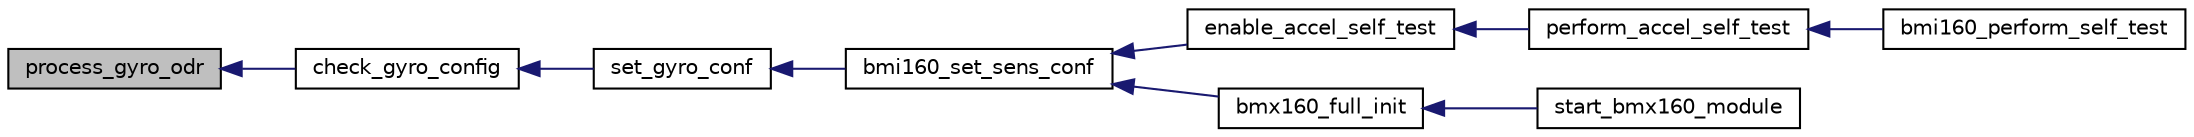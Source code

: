 digraph "process_gyro_odr"
{
  edge [fontname="Helvetica",fontsize="10",labelfontname="Helvetica",labelfontsize="10"];
  node [fontname="Helvetica",fontsize="10",shape=record];
  rankdir="LR";
  Node1 [label="process_gyro_odr",height=0.2,width=0.4,color="black", fillcolor="grey75", style="filled", fontcolor="black"];
  Node1 -> Node2 [dir="back",color="midnightblue",fontsize="10",style="solid",fontname="Helvetica"];
  Node2 [label="check_gyro_config",height=0.2,width=0.4,color="black", fillcolor="white", style="filled",URL="$bmi160_8c.html#ae220f75be9ef4118d6a10f2fbc7d5f39",tooltip="This API check the gyro configuration. "];
  Node2 -> Node3 [dir="back",color="midnightblue",fontsize="10",style="solid",fontname="Helvetica"];
  Node3 [label="set_gyro_conf",height=0.2,width=0.4,color="black", fillcolor="white", style="filled",URL="$bmi160_8c.html#a569ccaf7f9e93552375bd931532b3fa0",tooltip="This API set the gyro configuration. "];
  Node3 -> Node4 [dir="back",color="midnightblue",fontsize="10",style="solid",fontname="Helvetica"];
  Node4 [label="bmi160_set_sens_conf",height=0.2,width=0.4,color="black", fillcolor="white", style="filled",URL="$bmi160_8h.html#ab098d2c7fda2965b1699ae13d2a8ffc8",tooltip="This API configures the power mode, range and bandwidth of sensor. "];
  Node4 -> Node5 [dir="back",color="midnightblue",fontsize="10",style="solid",fontname="Helvetica"];
  Node5 [label="enable_accel_self_test",height=0.2,width=0.4,color="black", fillcolor="white", style="filled",URL="$bmi160_8c.html#a46663dc05547a60fb8b7621181e257ab",tooltip="This API enables to perform the accel self test by setting proper configurations to facilitate accel ..."];
  Node5 -> Node6 [dir="back",color="midnightblue",fontsize="10",style="solid",fontname="Helvetica"];
  Node6 [label="perform_accel_self_test",height=0.2,width=0.4,color="black", fillcolor="white", style="filled",URL="$bmi160_8c.html#a58524a9b6fe288b5fb74f0b5cfb48703",tooltip="This API performs the self test for accelerometer of BMI160. "];
  Node6 -> Node7 [dir="back",color="midnightblue",fontsize="10",style="solid",fontname="Helvetica"];
  Node7 [label="bmi160_perform_self_test",height=0.2,width=0.4,color="black", fillcolor="white", style="filled",URL="$bmi160_8h.html#a6f83dc85a8173886ffe58e381fd9e0b8",tooltip="This is used to perform self test of accel/gyro of the BMI160 sensor. "];
  Node4 -> Node8 [dir="back",color="midnightblue",fontsize="10",style="solid",fontname="Helvetica"];
  Node8 [label="bmx160_full_init",height=0.2,width=0.4,color="black", fillcolor="white", style="filled",URL="$group___b_m_x160.html#ga24f66e1149af3eaad9ce37483510bd52",tooltip="BMX160 chip and fusion algorithm initialization. "];
  Node8 -> Node9 [dir="back",color="midnightblue",fontsize="10",style="solid",fontname="Helvetica"];
  Node9 [label="start_bmx160_module",height=0.2,width=0.4,color="black", fillcolor="white", style="filled",URL="$group___b_m_x160.html#ga3c92c87bd9ca59bc115bc38377fd51e8",tooltip="Start BMX160 threads. "];
}

